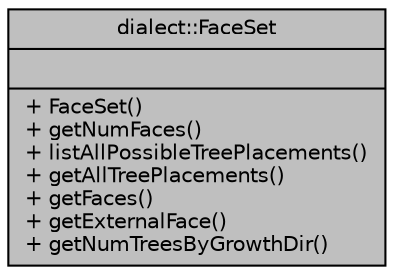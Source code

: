 digraph "dialect::FaceSet"
{
  edge [fontname="Helvetica",fontsize="10",labelfontname="Helvetica",labelfontsize="10"];
  node [fontname="Helvetica",fontsize="10",shape=record];
  Node1 [label="{dialect::FaceSet\n||+ FaceSet()\l+ getNumFaces()\l+ listAllPossibleTreePlacements()\l+ getAllTreePlacements()\l+ getFaces()\l+ getExternalFace()\l+ getNumTreesByGrowthDir()\l}",height=0.2,width=0.4,color="black", fillcolor="grey75", style="filled", fontcolor="black"];
}
